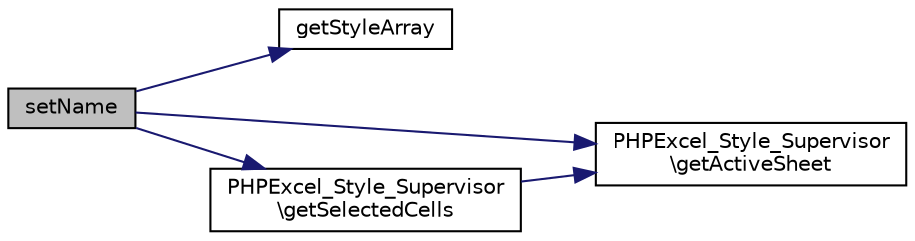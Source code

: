 digraph "setName"
{
  edge [fontname="Helvetica",fontsize="10",labelfontname="Helvetica",labelfontsize="10"];
  node [fontname="Helvetica",fontsize="10",shape=record];
  rankdir="LR";
  Node194 [label="setName",height=0.2,width=0.4,color="black", fillcolor="grey75", style="filled", fontcolor="black"];
  Node194 -> Node195 [color="midnightblue",fontsize="10",style="solid",fontname="Helvetica"];
  Node195 [label="getStyleArray",height=0.2,width=0.4,color="black", fillcolor="white", style="filled",URL="$class_p_h_p_excel___style___font.html#af6c54f6a9dcec97e4b2e1bf4fb4d9092"];
  Node194 -> Node196 [color="midnightblue",fontsize="10",style="solid",fontname="Helvetica"];
  Node196 [label="PHPExcel_Style_Supervisor\l\\getActiveSheet",height=0.2,width=0.4,color="black", fillcolor="white", style="filled",URL="$class_p_h_p_excel___style___supervisor.html#aec8f52691db1a69bb76b089bdae0c8e6"];
  Node194 -> Node197 [color="midnightblue",fontsize="10",style="solid",fontname="Helvetica"];
  Node197 [label="PHPExcel_Style_Supervisor\l\\getSelectedCells",height=0.2,width=0.4,color="black", fillcolor="white", style="filled",URL="$class_p_h_p_excel___style___supervisor.html#ab17aa77ef10e750a08120fbf6f965eb2"];
  Node197 -> Node196 [color="midnightblue",fontsize="10",style="solid",fontname="Helvetica"];
}
